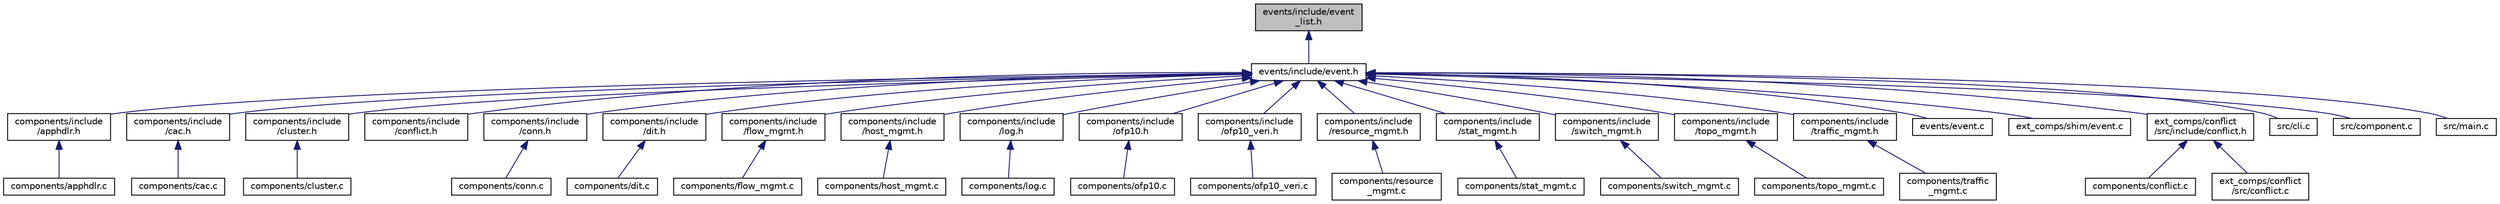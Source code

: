 digraph "events/include/event_list.h"
{
  edge [fontname="Helvetica",fontsize="10",labelfontname="Helvetica",labelfontsize="10"];
  node [fontname="Helvetica",fontsize="10",shape=record];
  Node2 [label="events/include/event\l_list.h",height=0.2,width=0.4,color="black", fillcolor="grey75", style="filled", fontcolor="black"];
  Node2 -> Node3 [dir="back",color="midnightblue",fontsize="10",style="solid",fontname="Helvetica"];
  Node3 [label="events/include/event.h",height=0.2,width=0.4,color="black", fillcolor="white", style="filled",URL="$events_2include_2event_8h.html"];
  Node3 -> Node4 [dir="back",color="midnightblue",fontsize="10",style="solid",fontname="Helvetica"];
  Node4 [label="components/include\l/apphdlr.h",height=0.2,width=0.4,color="black", fillcolor="white", style="filled",URL="$apphdlr_8h.html"];
  Node4 -> Node5 [dir="back",color="midnightblue",fontsize="10",style="solid",fontname="Helvetica"];
  Node5 [label="components/apphdlr.c",height=0.2,width=0.4,color="black", fillcolor="white", style="filled",URL="$apphdlr_8c.html"];
  Node3 -> Node6 [dir="back",color="midnightblue",fontsize="10",style="solid",fontname="Helvetica"];
  Node6 [label="components/include\l/cac.h",height=0.2,width=0.4,color="black", fillcolor="white", style="filled",URL="$cac_8h.html"];
  Node6 -> Node7 [dir="back",color="midnightblue",fontsize="10",style="solid",fontname="Helvetica"];
  Node7 [label="components/cac.c",height=0.2,width=0.4,color="black", fillcolor="white", style="filled",URL="$cac_8c.html"];
  Node3 -> Node8 [dir="back",color="midnightblue",fontsize="10",style="solid",fontname="Helvetica"];
  Node8 [label="components/include\l/cluster.h",height=0.2,width=0.4,color="black", fillcolor="white", style="filled",URL="$cluster_8h.html"];
  Node8 -> Node9 [dir="back",color="midnightblue",fontsize="10",style="solid",fontname="Helvetica"];
  Node9 [label="components/cluster.c",height=0.2,width=0.4,color="black", fillcolor="white", style="filled",URL="$cluster_8c.html"];
  Node3 -> Node10 [dir="back",color="midnightblue",fontsize="10",style="solid",fontname="Helvetica"];
  Node10 [label="components/include\l/conflict.h",height=0.2,width=0.4,color="black", fillcolor="white", style="filled",URL="$components_2include_2conflict_8h.html"];
  Node3 -> Node11 [dir="back",color="midnightblue",fontsize="10",style="solid",fontname="Helvetica"];
  Node11 [label="components/include\l/conn.h",height=0.2,width=0.4,color="black", fillcolor="white", style="filled",URL="$conn_8h.html"];
  Node11 -> Node12 [dir="back",color="midnightblue",fontsize="10",style="solid",fontname="Helvetica"];
  Node12 [label="components/conn.c",height=0.2,width=0.4,color="black", fillcolor="white", style="filled",URL="$conn_8c.html"];
  Node3 -> Node13 [dir="back",color="midnightblue",fontsize="10",style="solid",fontname="Helvetica"];
  Node13 [label="components/include\l/dit.h",height=0.2,width=0.4,color="black", fillcolor="white", style="filled",URL="$dit_8h.html"];
  Node13 -> Node14 [dir="back",color="midnightblue",fontsize="10",style="solid",fontname="Helvetica"];
  Node14 [label="components/dit.c",height=0.2,width=0.4,color="black", fillcolor="white", style="filled",URL="$dit_8c.html"];
  Node3 -> Node15 [dir="back",color="midnightblue",fontsize="10",style="solid",fontname="Helvetica"];
  Node15 [label="components/include\l/flow_mgmt.h",height=0.2,width=0.4,color="black", fillcolor="white", style="filled",URL="$flow__mgmt_8h.html"];
  Node15 -> Node16 [dir="back",color="midnightblue",fontsize="10",style="solid",fontname="Helvetica"];
  Node16 [label="components/flow_mgmt.c",height=0.2,width=0.4,color="black", fillcolor="white", style="filled",URL="$flow__mgmt_8c.html"];
  Node3 -> Node17 [dir="back",color="midnightblue",fontsize="10",style="solid",fontname="Helvetica"];
  Node17 [label="components/include\l/host_mgmt.h",height=0.2,width=0.4,color="black", fillcolor="white", style="filled",URL="$host__mgmt_8h.html"];
  Node17 -> Node18 [dir="back",color="midnightblue",fontsize="10",style="solid",fontname="Helvetica"];
  Node18 [label="components/host_mgmt.c",height=0.2,width=0.4,color="black", fillcolor="white", style="filled",URL="$host__mgmt_8c.html"];
  Node3 -> Node19 [dir="back",color="midnightblue",fontsize="10",style="solid",fontname="Helvetica"];
  Node19 [label="components/include\l/log.h",height=0.2,width=0.4,color="black", fillcolor="white", style="filled",URL="$log_8h.html"];
  Node19 -> Node20 [dir="back",color="midnightblue",fontsize="10",style="solid",fontname="Helvetica"];
  Node20 [label="components/log.c",height=0.2,width=0.4,color="black", fillcolor="white", style="filled",URL="$log_8c.html"];
  Node3 -> Node21 [dir="back",color="midnightblue",fontsize="10",style="solid",fontname="Helvetica"];
  Node21 [label="components/include\l/ofp10.h",height=0.2,width=0.4,color="black", fillcolor="white", style="filled",URL="$ofp10_8h.html"];
  Node21 -> Node22 [dir="back",color="midnightblue",fontsize="10",style="solid",fontname="Helvetica"];
  Node22 [label="components/ofp10.c",height=0.2,width=0.4,color="black", fillcolor="white", style="filled",URL="$ofp10_8c.html"];
  Node3 -> Node23 [dir="back",color="midnightblue",fontsize="10",style="solid",fontname="Helvetica"];
  Node23 [label="components/include\l/ofp10_veri.h",height=0.2,width=0.4,color="black", fillcolor="white", style="filled",URL="$ofp10__veri_8h.html"];
  Node23 -> Node24 [dir="back",color="midnightblue",fontsize="10",style="solid",fontname="Helvetica"];
  Node24 [label="components/ofp10_veri.c",height=0.2,width=0.4,color="black", fillcolor="white", style="filled",URL="$ofp10__veri_8c.html"];
  Node3 -> Node25 [dir="back",color="midnightblue",fontsize="10",style="solid",fontname="Helvetica"];
  Node25 [label="components/include\l/resource_mgmt.h",height=0.2,width=0.4,color="black", fillcolor="white", style="filled",URL="$resource__mgmt_8h.html"];
  Node25 -> Node26 [dir="back",color="midnightblue",fontsize="10",style="solid",fontname="Helvetica"];
  Node26 [label="components/resource\l_mgmt.c",height=0.2,width=0.4,color="black", fillcolor="white", style="filled",URL="$resource__mgmt_8c.html"];
  Node3 -> Node27 [dir="back",color="midnightblue",fontsize="10",style="solid",fontname="Helvetica"];
  Node27 [label="components/include\l/stat_mgmt.h",height=0.2,width=0.4,color="black", fillcolor="white", style="filled",URL="$stat__mgmt_8h.html"];
  Node27 -> Node28 [dir="back",color="midnightblue",fontsize="10",style="solid",fontname="Helvetica"];
  Node28 [label="components/stat_mgmt.c",height=0.2,width=0.4,color="black", fillcolor="white", style="filled",URL="$stat__mgmt_8c.html"];
  Node3 -> Node29 [dir="back",color="midnightblue",fontsize="10",style="solid",fontname="Helvetica"];
  Node29 [label="components/include\l/switch_mgmt.h",height=0.2,width=0.4,color="black", fillcolor="white", style="filled",URL="$switch__mgmt_8h.html"];
  Node29 -> Node30 [dir="back",color="midnightblue",fontsize="10",style="solid",fontname="Helvetica"];
  Node30 [label="components/switch_mgmt.c",height=0.2,width=0.4,color="black", fillcolor="white", style="filled",URL="$switch__mgmt_8c.html"];
  Node3 -> Node31 [dir="back",color="midnightblue",fontsize="10",style="solid",fontname="Helvetica"];
  Node31 [label="components/include\l/topo_mgmt.h",height=0.2,width=0.4,color="black", fillcolor="white", style="filled",URL="$topo__mgmt_8h.html"];
  Node31 -> Node32 [dir="back",color="midnightblue",fontsize="10",style="solid",fontname="Helvetica"];
  Node32 [label="components/topo_mgmt.c",height=0.2,width=0.4,color="black", fillcolor="white", style="filled",URL="$topo__mgmt_8c.html"];
  Node3 -> Node33 [dir="back",color="midnightblue",fontsize="10",style="solid",fontname="Helvetica"];
  Node33 [label="components/include\l/traffic_mgmt.h",height=0.2,width=0.4,color="black", fillcolor="white", style="filled",URL="$traffic__mgmt_8h.html"];
  Node33 -> Node34 [dir="back",color="midnightblue",fontsize="10",style="solid",fontname="Helvetica"];
  Node34 [label="components/traffic\l_mgmt.c",height=0.2,width=0.4,color="black", fillcolor="white", style="filled",URL="$traffic__mgmt_8c.html"];
  Node3 -> Node35 [dir="back",color="midnightblue",fontsize="10",style="solid",fontname="Helvetica"];
  Node35 [label="events/event.c",height=0.2,width=0.4,color="black", fillcolor="white", style="filled",URL="$events_2event_8c.html"];
  Node3 -> Node36 [dir="back",color="midnightblue",fontsize="10",style="solid",fontname="Helvetica"];
  Node36 [label="ext_comps/shim/event.c",height=0.2,width=0.4,color="black", fillcolor="white", style="filled",URL="$ext__comps_2shim_2event_8c.html"];
  Node3 -> Node37 [dir="back",color="midnightblue",fontsize="10",style="solid",fontname="Helvetica"];
  Node37 [label="ext_comps/conflict\l/src/include/conflict.h",height=0.2,width=0.4,color="black", fillcolor="white", style="filled",URL="$ext__comps_2conflict_2src_2include_2conflict_8h.html"];
  Node37 -> Node38 [dir="back",color="midnightblue",fontsize="10",style="solid",fontname="Helvetica"];
  Node38 [label="components/conflict.c",height=0.2,width=0.4,color="black", fillcolor="white", style="filled",URL="$components_2conflict_8c.html"];
  Node37 -> Node39 [dir="back",color="midnightblue",fontsize="10",style="solid",fontname="Helvetica"];
  Node39 [label="ext_comps/conflict\l/src/conflict.c",height=0.2,width=0.4,color="black", fillcolor="white", style="filled",URL="$ext__comps_2conflict_2src_2conflict_8c.html"];
  Node3 -> Node40 [dir="back",color="midnightblue",fontsize="10",style="solid",fontname="Helvetica"];
  Node40 [label="src/cli.c",height=0.2,width=0.4,color="black", fillcolor="white", style="filled",URL="$src_2cli_8c.html"];
  Node3 -> Node41 [dir="back",color="midnightblue",fontsize="10",style="solid",fontname="Helvetica"];
  Node41 [label="src/component.c",height=0.2,width=0.4,color="black", fillcolor="white", style="filled",URL="$component_8c.html"];
  Node3 -> Node42 [dir="back",color="midnightblue",fontsize="10",style="solid",fontname="Helvetica"];
  Node42 [label="src/main.c",height=0.2,width=0.4,color="black", fillcolor="white", style="filled",URL="$main_8c.html"];
}
